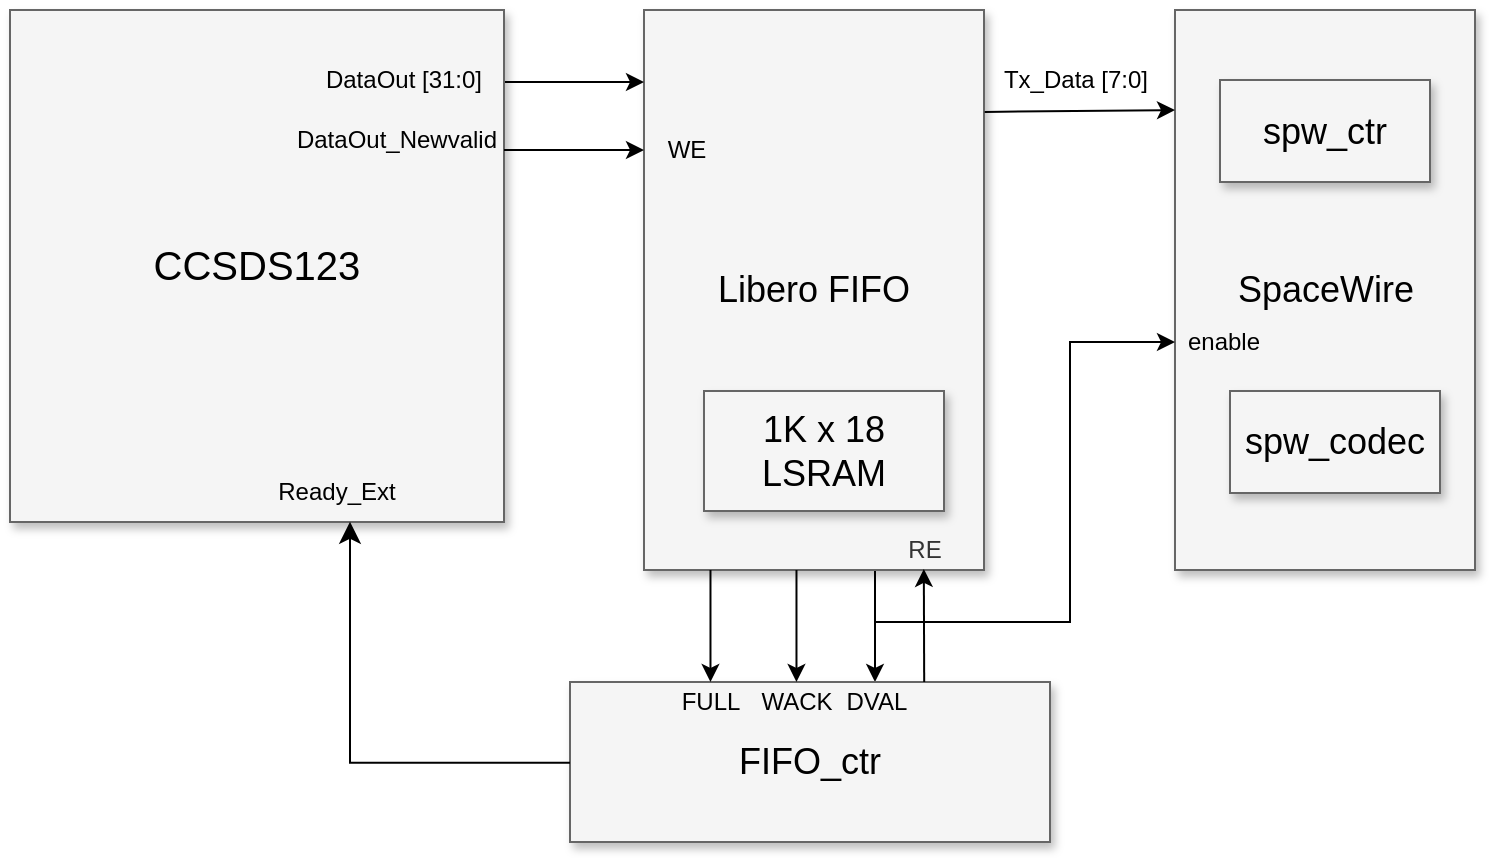 <mxfile version="24.5.5" type="google">
  <diagram name="Page-1" id="90a13364-a465-7bf4-72fc-28e22215d7a0">
    <mxGraphModel grid="1" page="1" gridSize="10" guides="1" tooltips="1" connect="1" arrows="1" fold="1" pageScale="1.5" pageWidth="1169" pageHeight="826" background="none" math="0" shadow="0">
      <root>
        <mxCell id="0" style=";html=1;" />
        <mxCell id="1" style=";html=1;" parent="0" />
        <mxCell id="3a17f1ce550125da-15" style="edgeStyle=elbowEdgeStyle;rounded=0;html=1;startArrow=none;startFill=0;jettySize=auto;orthogonalLoop=1;fontSize=18;elbow=horizontal;" edge="1" parent="1">
          <mxGeometry relative="1" as="geometry">
            <mxPoint x="902.5" y="734" as="sourcePoint" />
            <mxPoint x="902.5" y="790" as="targetPoint" />
            <Array as="points">
              <mxPoint x="902.5" y="762" />
            </Array>
          </mxGeometry>
        </mxCell>
        <mxCell id="3a17f1ce550125da-16" style="edgeStyle=elbowEdgeStyle;rounded=0;html=1;startArrow=none;startFill=0;jettySize=auto;orthogonalLoop=1;fontSize=18;elbow=vertical;" edge="1" parent="1" source="3a17f1ce550125da-2" target="3a17f1ce550125da-7">
          <mxGeometry relative="1" as="geometry" />
        </mxCell>
        <mxCell id="3a17f1ce550125da-2" value="Libero FIFO" style="whiteSpace=wrap;html=1;shadow=1;fontSize=18;fillColor=#f5f5f5;strokeColor=#666666;" vertex="1" parent="1">
          <mxGeometry x="787" y="454" width="170" height="280" as="geometry" />
        </mxCell>
        <mxCell id="3a17f1ce550125da-6" value="FIFO_ctr" style="whiteSpace=wrap;html=1;shadow=1;fontSize=18;fillColor=#f5f5f5;strokeColor=#666666;" vertex="1" parent="1">
          <mxGeometry x="750" y="790" width="240" height="80" as="geometry" />
        </mxCell>
        <mxCell id="3a17f1ce550125da-7" value="1K x 18 LSRAM" style="whiteSpace=wrap;html=1;shadow=1;fontSize=18;fillColor=#f5f5f5;strokeColor=#666666;" vertex="1" parent="1">
          <mxGeometry x="817" y="644.5" width="120" height="60" as="geometry" />
        </mxCell>
        <mxCell id="3a17f1ce550125da-20" style="edgeStyle=elbowEdgeStyle;rounded=0;html=1;startArrow=none;startFill=0;jettySize=auto;orthogonalLoop=1;fontSize=18;elbow=vertical;" edge="1" parent="1">
          <mxGeometry relative="1" as="geometry">
            <Array as="points">
              <mxPoint x="757" y="490" />
            </Array>
            <mxPoint x="717" y="490" as="sourcePoint" />
            <mxPoint x="787" y="490" as="targetPoint" />
          </mxGeometry>
        </mxCell>
        <mxCell id="3a17f1ce550125da-8" value="&lt;font style=&quot;font-size: 20px;&quot;&gt;CCSDS123&lt;/font&gt;" style="whiteSpace=wrap;html=1;shadow=1;fontSize=18;fillColor=#f5f5f5;strokeColor=#666666;" vertex="1" parent="1">
          <mxGeometry x="470" y="454" width="247" height="256" as="geometry" />
        </mxCell>
        <mxCell id="3a17f1ce550125da-10" value="SpaceWire" style="whiteSpace=wrap;html=1;shadow=1;fontSize=18;fillColor=#f5f5f5;strokeColor=#666666;" vertex="1" parent="1">
          <mxGeometry x="1052.5" y="454" width="150" height="280" as="geometry" />
        </mxCell>
        <mxCell id="raf3LWgC2lmlCALvgyWS-2" style="edgeStyle=elbowEdgeStyle;rounded=0;html=1;startArrow=none;startFill=0;jettySize=auto;orthogonalLoop=1;fontSize=18;elbow=vertical;" edge="1" parent="1">
          <mxGeometry relative="1" as="geometry">
            <Array as="points">
              <mxPoint x="757" y="524" />
            </Array>
            <mxPoint x="717" y="524" as="sourcePoint" />
            <mxPoint x="787" y="524" as="targetPoint" />
          </mxGeometry>
        </mxCell>
        <mxCell id="raf3LWgC2lmlCALvgyWS-4" value="&lt;font&gt;DataOut [31:0]&lt;/font&gt;" style="rounded=0;whiteSpace=wrap;html=1;fillColor=none;fontColor=#000000;strokeColor=none;" vertex="1" parent="1">
          <mxGeometry x="617" y="474" width="100" height="30" as="geometry" />
        </mxCell>
        <mxCell id="raf3LWgC2lmlCALvgyWS-5" value="&lt;font&gt;DataOut_Newvalid&lt;/font&gt;" style="rounded=0;whiteSpace=wrap;html=1;fillColor=none;fontColor=#000000;strokeColor=none;" vertex="1" parent="1">
          <mxGeometry x="610" y="504" width="107" height="30" as="geometry" />
        </mxCell>
        <mxCell id="raf3LWgC2lmlCALvgyWS-7" value="spw_ctr" style="whiteSpace=wrap;html=1;shadow=1;fontSize=18;fillColor=#f5f5f5;strokeColor=#666666;" vertex="1" parent="1">
          <mxGeometry x="1075" y="489" width="105" height="51" as="geometry" />
        </mxCell>
        <mxCell id="raf3LWgC2lmlCALvgyWS-8" style="edgeStyle=elbowEdgeStyle;rounded=0;html=1;startArrow=none;startFill=0;jettySize=auto;orthogonalLoop=1;fontSize=18;elbow=vertical;exitX=1.002;exitY=0.182;exitDx=0;exitDy=0;exitPerimeter=0;" edge="1" parent="1" source="3a17f1ce550125da-2">
          <mxGeometry relative="1" as="geometry">
            <Array as="points">
              <mxPoint x="1022.5" y="504" />
            </Array>
            <mxPoint x="959.5" y="507.5" as="sourcePoint" />
            <mxPoint x="1052.5" y="504" as="targetPoint" />
          </mxGeometry>
        </mxCell>
        <mxCell id="raf3LWgC2lmlCALvgyWS-11" value="spw_codec" style="whiteSpace=wrap;html=1;shadow=1;fontSize=18;fillColor=#f5f5f5;strokeColor=#666666;" vertex="1" parent="1">
          <mxGeometry x="1080" y="644.5" width="105" height="51" as="geometry" />
        </mxCell>
        <mxCell id="raf3LWgC2lmlCALvgyWS-12" value="Tx_Data [7:0]" style="rounded=0;whiteSpace=wrap;html=1;fillColor=none;fontColor=#000000;strokeColor=none;" vertex="1" parent="1">
          <mxGeometry x="952.5" y="474" width="100" height="30" as="geometry" />
        </mxCell>
        <mxCell id="raf3LWgC2lmlCALvgyWS-13" value="enable" style="rounded=0;whiteSpace=wrap;html=1;fillColor=none;fontColor=#000000;strokeColor=none;" vertex="1" parent="1">
          <mxGeometry x="1052.5" y="610" width="47.5" height="20" as="geometry" />
        </mxCell>
        <mxCell id="raf3LWgC2lmlCALvgyWS-15" style="edgeStyle=elbowEdgeStyle;rounded=0;html=1;startArrow=none;startFill=0;jettySize=auto;orthogonalLoop=1;fontSize=18;elbow=vertical;" edge="1" parent="1">
          <mxGeometry relative="1" as="geometry">
            <mxPoint x="863.24" y="734" as="sourcePoint" />
            <mxPoint x="863.24" y="790" as="targetPoint" />
          </mxGeometry>
        </mxCell>
        <mxCell id="raf3LWgC2lmlCALvgyWS-16" value="" style="endArrow=classic;html=1;rounded=0;exitX=0.69;exitY=-0.006;exitDx=0;exitDy=0;exitPerimeter=0;entryX=0.823;entryY=0.998;entryDx=0;entryDy=0;entryPerimeter=0;" edge="1" parent="1" target="3a17f1ce550125da-2">
          <mxGeometry width="50" height="50" relative="1" as="geometry">
            <mxPoint x="927.1" y="790" as="sourcePoint" />
            <mxPoint x="927" y="734.84" as="targetPoint" />
          </mxGeometry>
        </mxCell>
        <mxCell id="raf3LWgC2lmlCALvgyWS-17" value="WACK" style="rounded=0;whiteSpace=wrap;html=1;fillColor=none;fontColor=#000000;strokeColor=none;" vertex="1" parent="1">
          <mxGeometry x="830" y="790" width="67" height="20" as="geometry" />
        </mxCell>
        <mxCell id="raf3LWgC2lmlCALvgyWS-19" value="RE" style="rounded=0;whiteSpace=wrap;html=1;fillColor=none;fontColor=#333333;strokeColor=none;" vertex="1" parent="1">
          <mxGeometry x="905.5" y="714" width="43" height="20" as="geometry" />
        </mxCell>
        <mxCell id="raf3LWgC2lmlCALvgyWS-20" value="Ready_Ext" style="rounded=0;whiteSpace=wrap;html=1;fillColor=none;fontColor=#000000;strokeColor=none;" vertex="1" parent="1">
          <mxGeometry x="590" y="680" width="87" height="30" as="geometry" />
        </mxCell>
        <mxCell id="raf3LWgC2lmlCALvgyWS-21" value="DVAL" style="rounded=0;whiteSpace=wrap;html=1;fillColor=none;fontColor=#000000;strokeColor=none;" vertex="1" parent="1">
          <mxGeometry x="870" y="790" width="67" height="20" as="geometry" />
        </mxCell>
        <mxCell id="raf3LWgC2lmlCALvgyWS-22" value="&lt;font&gt;WE&lt;/font&gt;" style="rounded=0;whiteSpace=wrap;html=1;fillColor=none;fontColor=#000000;strokeColor=none;" vertex="1" parent="1">
          <mxGeometry x="787" y="514" width="43" height="20" as="geometry" />
        </mxCell>
        <mxCell id="raf3LWgC2lmlCALvgyWS-26" value="" style="edgeStyle=elbowEdgeStyle;elbow=horizontal;endArrow=classic;html=1;curved=0;rounded=0;endSize=8;startSize=8;exitX=0.576;exitY=0.996;exitDx=0;exitDy=0;exitPerimeter=0;entryX=0.576;entryY=0.996;entryDx=0;entryDy=0;entryPerimeter=0;" edge="1" parent="1" target="raf3LWgC2lmlCALvgyWS-20">
          <mxGeometry width="50" height="50" relative="1" as="geometry">
            <mxPoint x="750" y="830.39" as="sourcePoint" />
            <mxPoint x="639.329" y="720.0" as="targetPoint" />
            <Array as="points">
              <mxPoint x="640" y="780.39" />
            </Array>
          </mxGeometry>
        </mxCell>
        <mxCell id="raf3LWgC2lmlCALvgyWS-28" style="edgeStyle=elbowEdgeStyle;rounded=0;html=1;startArrow=none;startFill=0;jettySize=auto;orthogonalLoop=1;fontSize=18;elbow=vertical;" edge="1" parent="1">
          <mxGeometry relative="1" as="geometry">
            <mxPoint x="820.24" y="734" as="sourcePoint" />
            <mxPoint x="820.24" y="790" as="targetPoint" />
          </mxGeometry>
        </mxCell>
        <mxCell id="raf3LWgC2lmlCALvgyWS-29" value="FULL" style="rounded=0;whiteSpace=wrap;html=1;fillColor=none;fontColor=#000000;strokeColor=none;" vertex="1" parent="1">
          <mxGeometry x="787" y="790" width="67" height="20" as="geometry" />
        </mxCell>
        <mxCell id="raf3LWgC2lmlCALvgyWS-24" value="" style="endArrow=classic;html=1;rounded=0;movable=1;resizable=1;rotatable=1;deletable=1;editable=1;locked=0;connectable=1;" edge="1" parent="1" target="raf3LWgC2lmlCALvgyWS-13">
          <mxGeometry width="50" height="50" relative="1" as="geometry">
            <mxPoint x="902" y="760" as="sourcePoint" />
            <mxPoint x="1052.5" y="630" as="targetPoint" />
            <Array as="points">
              <mxPoint x="1000" y="760" />
              <mxPoint x="1000" y="620" />
              <mxPoint x="1040" y="620" />
            </Array>
          </mxGeometry>
        </mxCell>
      </root>
    </mxGraphModel>
  </diagram>
</mxfile>
